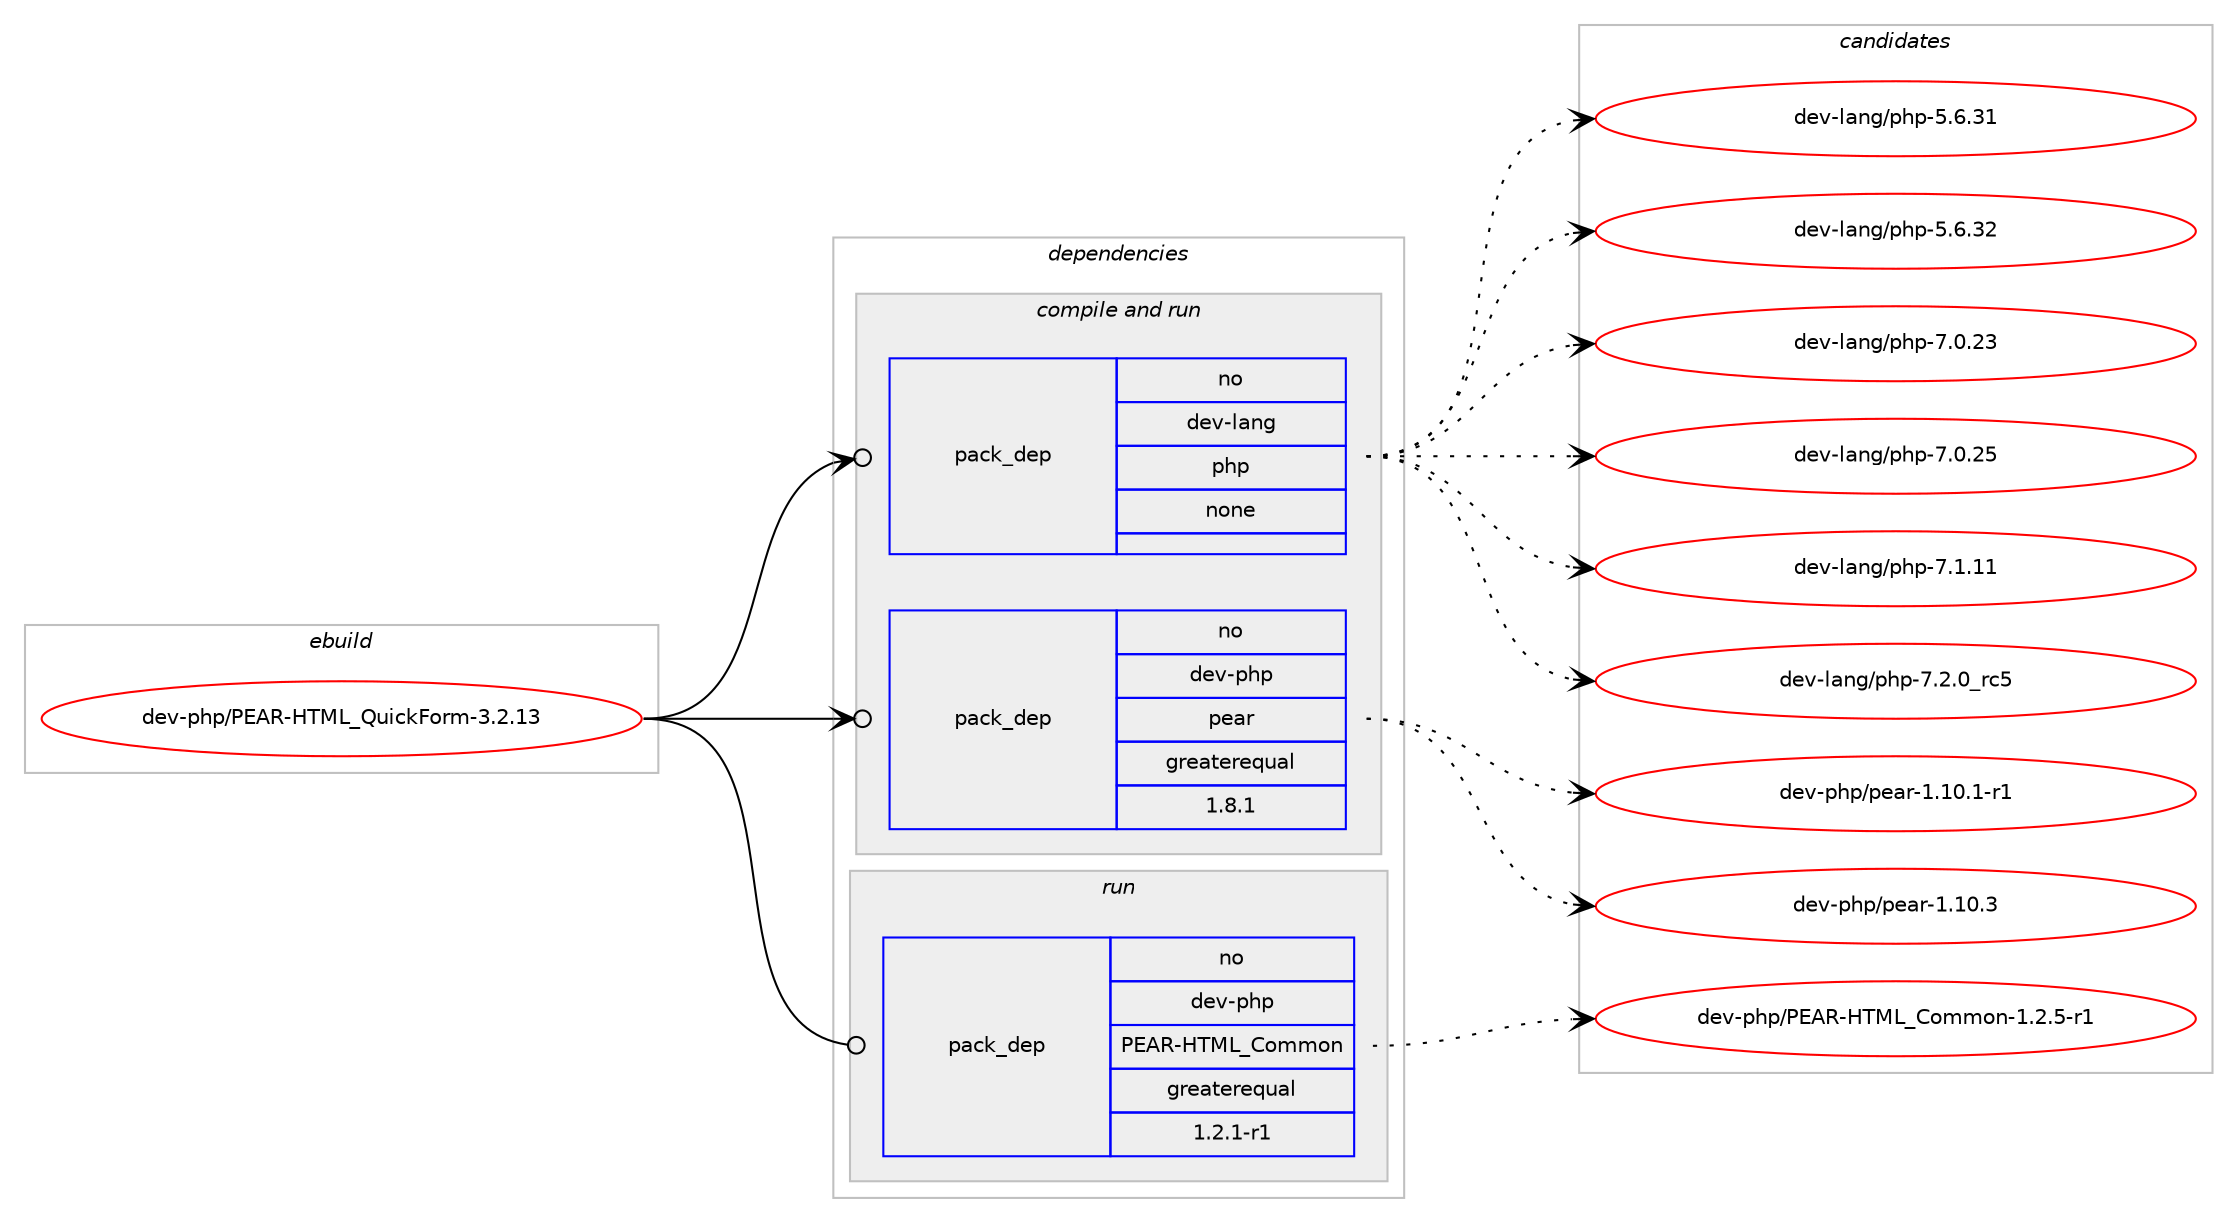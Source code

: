 digraph prolog {

# *************
# Graph options
# *************

newrank=true;
concentrate=true;
compound=true;
graph [rankdir=LR,fontname=Helvetica,fontsize=10,ranksep=1.5];#, ranksep=2.5, nodesep=0.2];
edge  [arrowhead=vee];
node  [fontname=Helvetica,fontsize=10];

# **********
# The ebuild
# **********

subgraph cluster_leftcol {
color=gray;
rank=same;
label=<<i>ebuild</i>>;
id [label="dev-php/PEAR-HTML_QuickForm-3.2.13", color=red, width=4, href="../dev-php/PEAR-HTML_QuickForm-3.2.13.svg"];
}

# ****************
# The dependencies
# ****************

subgraph cluster_midcol {
color=gray;
label=<<i>dependencies</i>>;
subgraph cluster_compile {
fillcolor="#eeeeee";
style=filled;
label=<<i>compile</i>>;
}
subgraph cluster_compileandrun {
fillcolor="#eeeeee";
style=filled;
label=<<i>compile and run</i>>;
subgraph pack109860 {
dependency141904 [label=<<TABLE BORDER="0" CELLBORDER="1" CELLSPACING="0" CELLPADDING="4" WIDTH="220"><TR><TD ROWSPAN="6" CELLPADDING="30">pack_dep</TD></TR><TR><TD WIDTH="110">no</TD></TR><TR><TD>dev-lang</TD></TR><TR><TD>php</TD></TR><TR><TD>none</TD></TR><TR><TD></TD></TR></TABLE>>, shape=none, color=blue];
}
id:e -> dependency141904:w [weight=20,style="solid",arrowhead="odotvee"];
subgraph pack109861 {
dependency141905 [label=<<TABLE BORDER="0" CELLBORDER="1" CELLSPACING="0" CELLPADDING="4" WIDTH="220"><TR><TD ROWSPAN="6" CELLPADDING="30">pack_dep</TD></TR><TR><TD WIDTH="110">no</TD></TR><TR><TD>dev-php</TD></TR><TR><TD>pear</TD></TR><TR><TD>greaterequal</TD></TR><TR><TD>1.8.1</TD></TR></TABLE>>, shape=none, color=blue];
}
id:e -> dependency141905:w [weight=20,style="solid",arrowhead="odotvee"];
}
subgraph cluster_run {
fillcolor="#eeeeee";
style=filled;
label=<<i>run</i>>;
subgraph pack109862 {
dependency141906 [label=<<TABLE BORDER="0" CELLBORDER="1" CELLSPACING="0" CELLPADDING="4" WIDTH="220"><TR><TD ROWSPAN="6" CELLPADDING="30">pack_dep</TD></TR><TR><TD WIDTH="110">no</TD></TR><TR><TD>dev-php</TD></TR><TR><TD>PEAR-HTML_Common</TD></TR><TR><TD>greaterequal</TD></TR><TR><TD>1.2.1-r1</TD></TR></TABLE>>, shape=none, color=blue];
}
id:e -> dependency141906:w [weight=20,style="solid",arrowhead="odot"];
}
}

# **************
# The candidates
# **************

subgraph cluster_choices {
rank=same;
color=gray;
label=<<i>candidates</i>>;

subgraph choice109860 {
color=black;
nodesep=1;
choice10010111845108971101034711210411245534654465149 [label="dev-lang/php-5.6.31", color=red, width=4,href="../dev-lang/php-5.6.31.svg"];
choice10010111845108971101034711210411245534654465150 [label="dev-lang/php-5.6.32", color=red, width=4,href="../dev-lang/php-5.6.32.svg"];
choice10010111845108971101034711210411245554648465051 [label="dev-lang/php-7.0.23", color=red, width=4,href="../dev-lang/php-7.0.23.svg"];
choice10010111845108971101034711210411245554648465053 [label="dev-lang/php-7.0.25", color=red, width=4,href="../dev-lang/php-7.0.25.svg"];
choice10010111845108971101034711210411245554649464949 [label="dev-lang/php-7.1.11", color=red, width=4,href="../dev-lang/php-7.1.11.svg"];
choice100101118451089711010347112104112455546504648951149953 [label="dev-lang/php-7.2.0_rc5", color=red, width=4,href="../dev-lang/php-7.2.0_rc5.svg"];
dependency141904:e -> choice10010111845108971101034711210411245534654465149:w [style=dotted,weight="100"];
dependency141904:e -> choice10010111845108971101034711210411245534654465150:w [style=dotted,weight="100"];
dependency141904:e -> choice10010111845108971101034711210411245554648465051:w [style=dotted,weight="100"];
dependency141904:e -> choice10010111845108971101034711210411245554648465053:w [style=dotted,weight="100"];
dependency141904:e -> choice10010111845108971101034711210411245554649464949:w [style=dotted,weight="100"];
dependency141904:e -> choice100101118451089711010347112104112455546504648951149953:w [style=dotted,weight="100"];
}
subgraph choice109861 {
color=black;
nodesep=1;
choice100101118451121041124711210197114454946494846494511449 [label="dev-php/pear-1.10.1-r1", color=red, width=4,href="../dev-php/pear-1.10.1-r1.svg"];
choice10010111845112104112471121019711445494649484651 [label="dev-php/pear-1.10.3", color=red, width=4,href="../dev-php/pear-1.10.3.svg"];
dependency141905:e -> choice100101118451121041124711210197114454946494846494511449:w [style=dotted,weight="100"];
dependency141905:e -> choice10010111845112104112471121019711445494649484651:w [style=dotted,weight="100"];
}
subgraph choice109862 {
color=black;
nodesep=1;
choice100101118451121041124780696582457284777695671111091091111104549465046534511449 [label="dev-php/PEAR-HTML_Common-1.2.5-r1", color=red, width=4,href="../dev-php/PEAR-HTML_Common-1.2.5-r1.svg"];
dependency141906:e -> choice100101118451121041124780696582457284777695671111091091111104549465046534511449:w [style=dotted,weight="100"];
}
}

}
